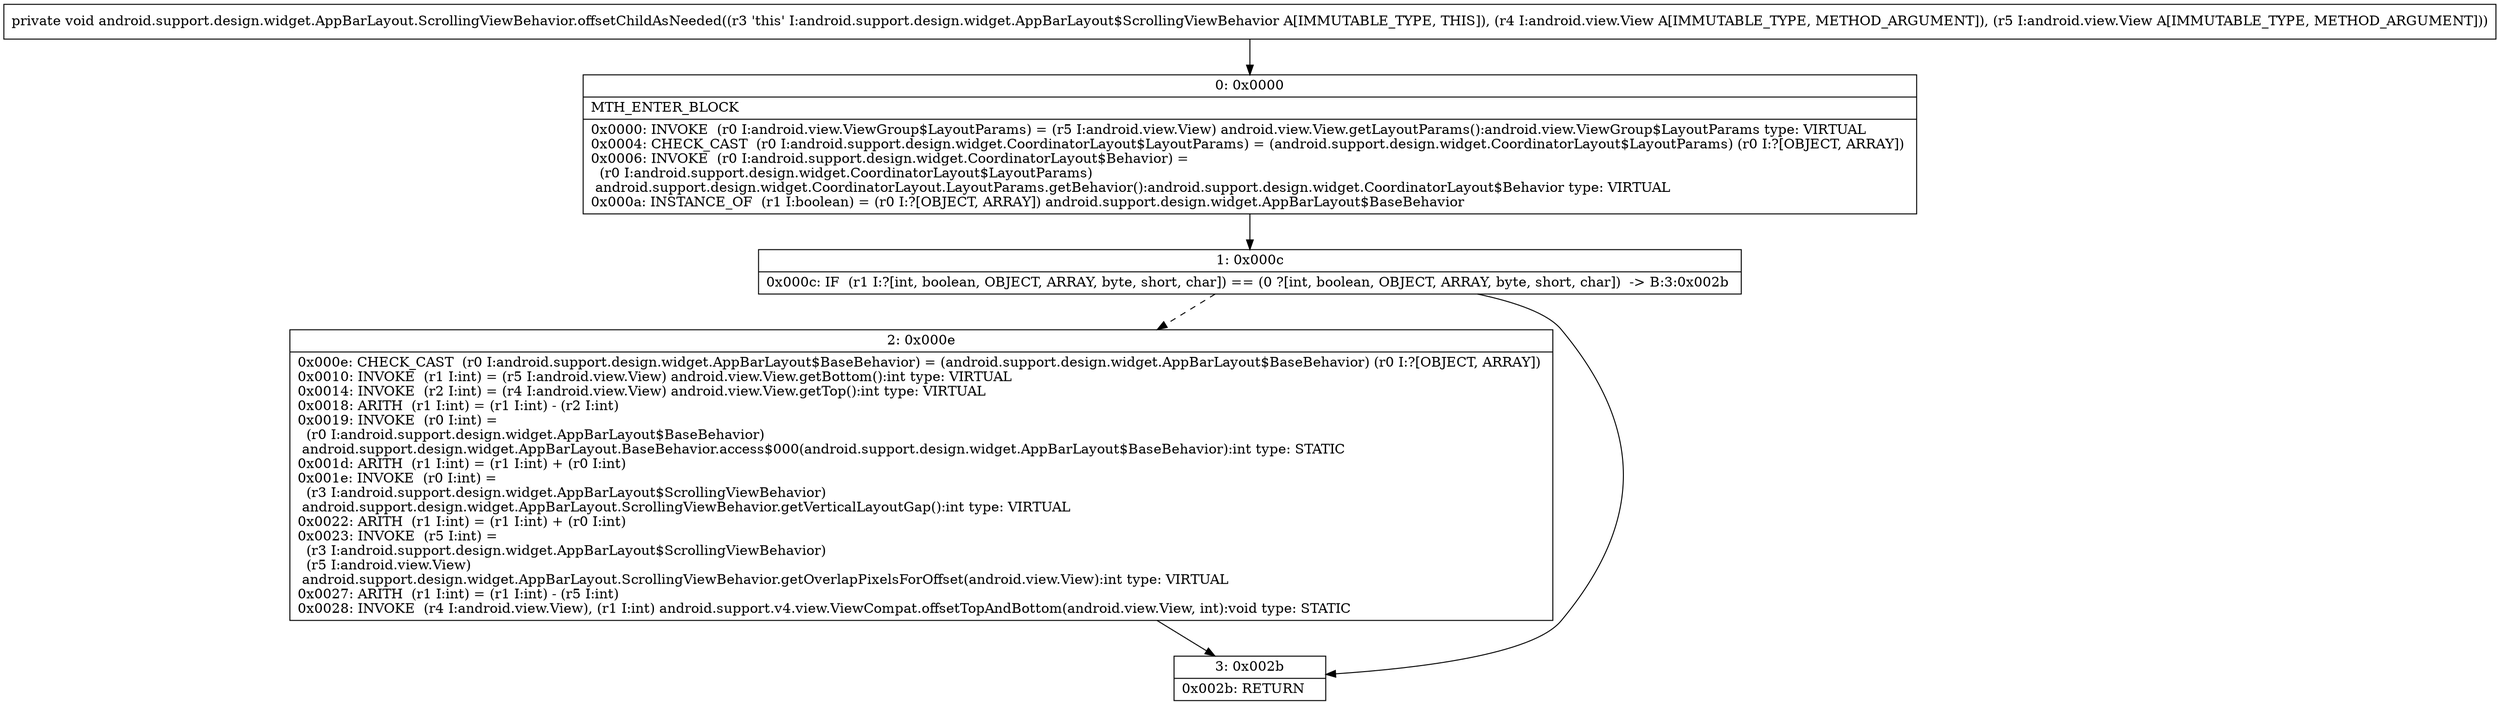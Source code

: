 digraph "CFG forandroid.support.design.widget.AppBarLayout.ScrollingViewBehavior.offsetChildAsNeeded(Landroid\/view\/View;Landroid\/view\/View;)V" {
Node_0 [shape=record,label="{0\:\ 0x0000|MTH_ENTER_BLOCK\l|0x0000: INVOKE  (r0 I:android.view.ViewGroup$LayoutParams) = (r5 I:android.view.View) android.view.View.getLayoutParams():android.view.ViewGroup$LayoutParams type: VIRTUAL \l0x0004: CHECK_CAST  (r0 I:android.support.design.widget.CoordinatorLayout$LayoutParams) = (android.support.design.widget.CoordinatorLayout$LayoutParams) (r0 I:?[OBJECT, ARRAY]) \l0x0006: INVOKE  (r0 I:android.support.design.widget.CoordinatorLayout$Behavior) = \l  (r0 I:android.support.design.widget.CoordinatorLayout$LayoutParams)\l android.support.design.widget.CoordinatorLayout.LayoutParams.getBehavior():android.support.design.widget.CoordinatorLayout$Behavior type: VIRTUAL \l0x000a: INSTANCE_OF  (r1 I:boolean) = (r0 I:?[OBJECT, ARRAY]) android.support.design.widget.AppBarLayout$BaseBehavior \l}"];
Node_1 [shape=record,label="{1\:\ 0x000c|0x000c: IF  (r1 I:?[int, boolean, OBJECT, ARRAY, byte, short, char]) == (0 ?[int, boolean, OBJECT, ARRAY, byte, short, char])  \-\> B:3:0x002b \l}"];
Node_2 [shape=record,label="{2\:\ 0x000e|0x000e: CHECK_CAST  (r0 I:android.support.design.widget.AppBarLayout$BaseBehavior) = (android.support.design.widget.AppBarLayout$BaseBehavior) (r0 I:?[OBJECT, ARRAY]) \l0x0010: INVOKE  (r1 I:int) = (r5 I:android.view.View) android.view.View.getBottom():int type: VIRTUAL \l0x0014: INVOKE  (r2 I:int) = (r4 I:android.view.View) android.view.View.getTop():int type: VIRTUAL \l0x0018: ARITH  (r1 I:int) = (r1 I:int) \- (r2 I:int) \l0x0019: INVOKE  (r0 I:int) = \l  (r0 I:android.support.design.widget.AppBarLayout$BaseBehavior)\l android.support.design.widget.AppBarLayout.BaseBehavior.access$000(android.support.design.widget.AppBarLayout$BaseBehavior):int type: STATIC \l0x001d: ARITH  (r1 I:int) = (r1 I:int) + (r0 I:int) \l0x001e: INVOKE  (r0 I:int) = \l  (r3 I:android.support.design.widget.AppBarLayout$ScrollingViewBehavior)\l android.support.design.widget.AppBarLayout.ScrollingViewBehavior.getVerticalLayoutGap():int type: VIRTUAL \l0x0022: ARITH  (r1 I:int) = (r1 I:int) + (r0 I:int) \l0x0023: INVOKE  (r5 I:int) = \l  (r3 I:android.support.design.widget.AppBarLayout$ScrollingViewBehavior)\l  (r5 I:android.view.View)\l android.support.design.widget.AppBarLayout.ScrollingViewBehavior.getOverlapPixelsForOffset(android.view.View):int type: VIRTUAL \l0x0027: ARITH  (r1 I:int) = (r1 I:int) \- (r5 I:int) \l0x0028: INVOKE  (r4 I:android.view.View), (r1 I:int) android.support.v4.view.ViewCompat.offsetTopAndBottom(android.view.View, int):void type: STATIC \l}"];
Node_3 [shape=record,label="{3\:\ 0x002b|0x002b: RETURN   \l}"];
MethodNode[shape=record,label="{private void android.support.design.widget.AppBarLayout.ScrollingViewBehavior.offsetChildAsNeeded((r3 'this' I:android.support.design.widget.AppBarLayout$ScrollingViewBehavior A[IMMUTABLE_TYPE, THIS]), (r4 I:android.view.View A[IMMUTABLE_TYPE, METHOD_ARGUMENT]), (r5 I:android.view.View A[IMMUTABLE_TYPE, METHOD_ARGUMENT])) }"];
MethodNode -> Node_0;
Node_0 -> Node_1;
Node_1 -> Node_2[style=dashed];
Node_1 -> Node_3;
Node_2 -> Node_3;
}

